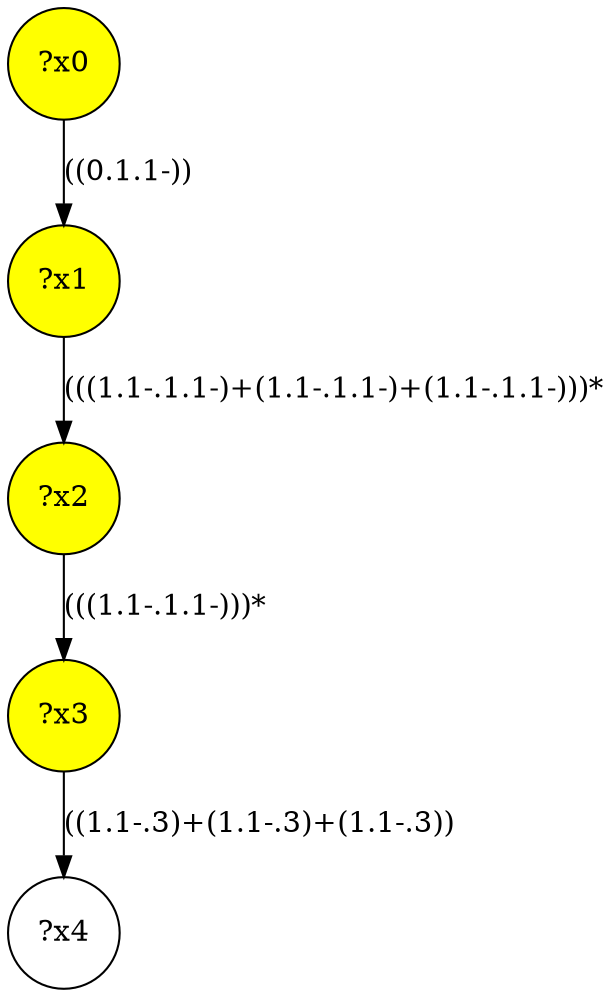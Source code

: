 digraph g {
	x3 [fillcolor="yellow", style="filled," shape=circle, label="?x3"];
	x2 [fillcolor="yellow", style="filled," shape=circle, label="?x2"];
	x0 [fillcolor="yellow", style="filled," shape=circle, label="?x0"];
	x1 [fillcolor="yellow", style="filled," shape=circle, label="?x1"];
	x0 -> x1 [label="((0.1.1-))"];
	x1 -> x2 [label="(((1.1-.1.1-)+(1.1-.1.1-)+(1.1-.1.1-)))*"];
	x2 -> x3 [label="(((1.1-.1.1-)))*"];
	x4 [shape=circle, label="?x4"];
	x3 -> x4 [label="((1.1-.3)+(1.1-.3)+(1.1-.3))"];
}

